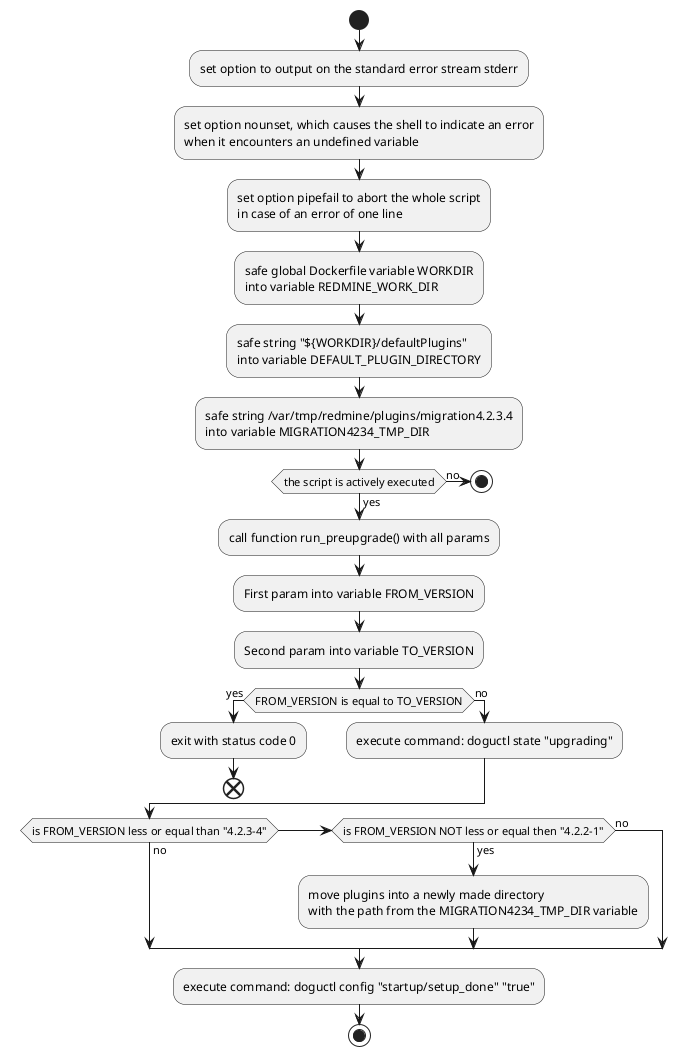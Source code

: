 @startuml
start

:set option to output on the standard error stream stderr;
:set option nounset, which causes the shell to indicate an error
when it encounters an undefined variable;
:set option pipefail to abort the whole script
in case of an error of one line;

:safe global Dockerfile variable WORKDIR
into variable REDMINE_WORK_DIR;
:safe string "${WORKDIR}/defaultPlugins"
into variable DEFAULT_PLUGIN_DIRECTORY;
:safe string /var/tmp/redmine/plugins/migration4.2.3.4
into variable MIGRATION4234_TMP_DIR;

if (the script is actively executed) then (yes)
:call function run_preupgrade() with all params;
else (no)
 stop
endif

:First param into variable FROM_VERSION;
:Second param into variable TO_VERSION;

if (FROM_VERSION is equal to TO_VERSION) then (yes)
:exit with status code 0;
end
else (no)
:execute command: doguctl state "upgrading";
endif

if (is FROM_VERSION less or equal than "4.2.3-4") then (no)
    elseif (is FROM_VERSION NOT less or equal then "4.2.2-1") then (yes)
    :move plugins into a newly made directory
    with the path from the MIGRATION4234_TMP_DIR variable;
   else (no)
endif

:execute command: doguctl config "startup/setup_done" "true";
stop

@enduml
